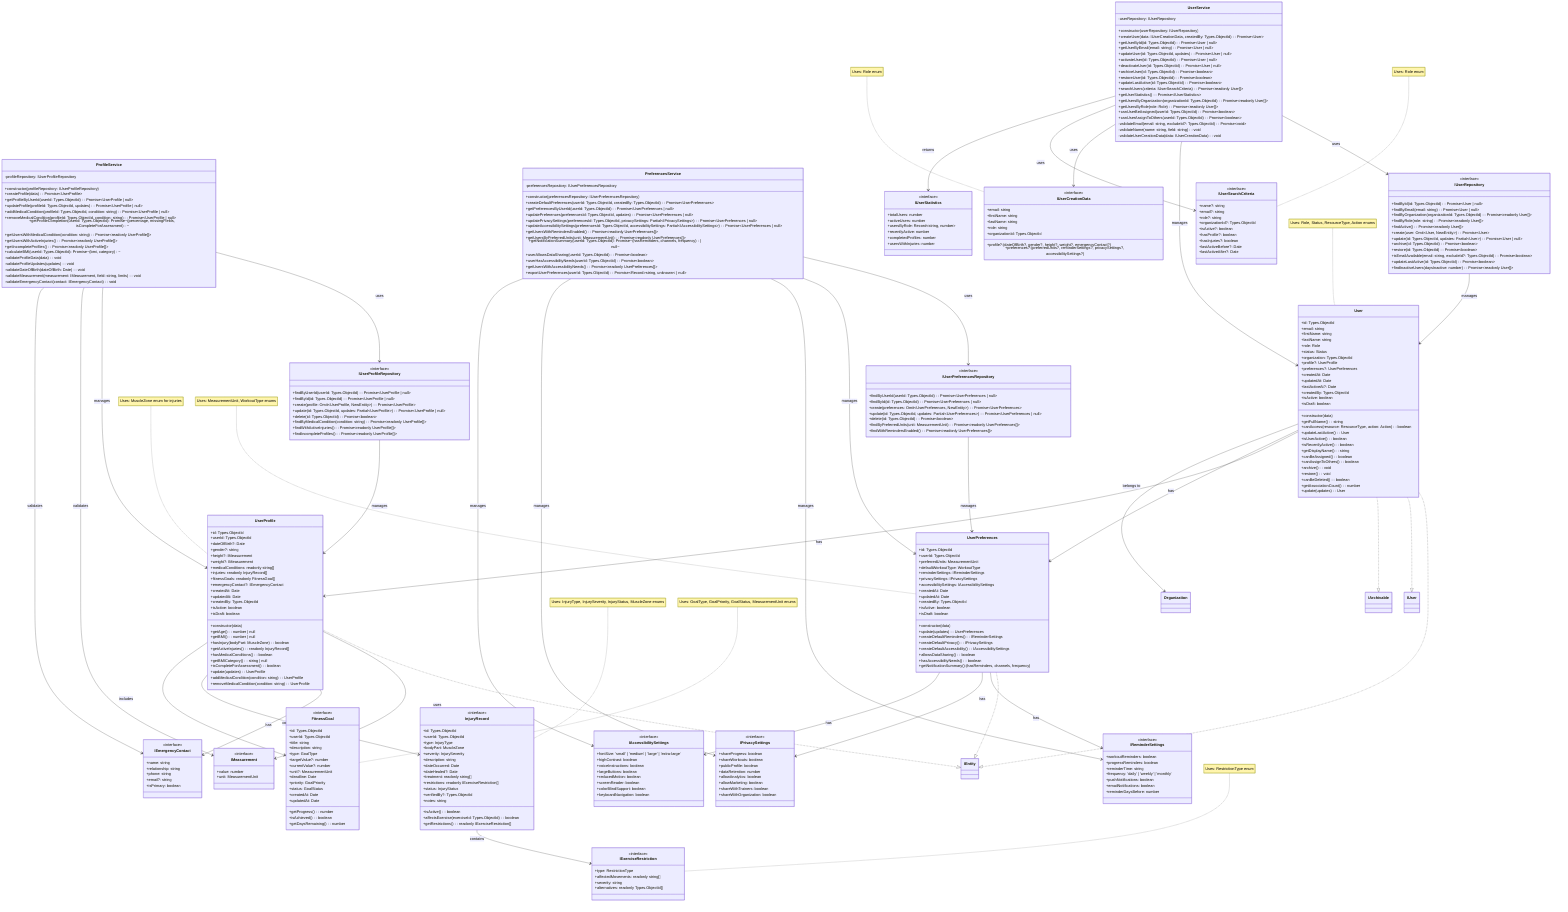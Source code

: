 classDiagram
    %% ===== USER ENTITY =====
    class User {
        +id: Types.ObjectId
        +email: string
        +firstName: string
        +lastName: string
        +role: Role
        +status: Status
        +organization: Types.ObjectId
        +profile?: UserProfile
        +preferences?: UserPreferences
        +createdAt: Date
        +updatedAt: Date
        +lastActiveAt?: Date
        +createdBy: Types.ObjectId
        +isActive: boolean
        +isDraft: boolean
        +constructor(data)
        +getFullName(): string
        +canAccess(resource: ResourceType, action: Action): boolean
        +updateLastActive(): User
        +isUserActive(): boolean
        +isRecentlyActive(): boolean
        +getDisplayName(): string
        +canBeAssigned(): boolean
        +canAssignToOthers(): boolean
        +archive(): void
        +restore(): void
        +canBeDeleted(): boolean
        +getAssociationCount(): number
        +update(updates): User
    }

    %% ===== USER PROFILE ENTITY =====
    class UserProfile {
        +id: Types.ObjectId
        +userId: Types.ObjectId
        +dateOfBirth?: Date
        +gender?: string
        +height?: IMeasurement
        +weight?: IMeasurement
        +medicalConditions: readonly string[]
        +injuries: readonly InjuryRecord[]
        +fitnessGoals: readonly FitnessGoal[]
        +emergencyContact?: IEmergencyContact
        +createdAt: Date
        +updatedAt: Date
        +createdBy: Types.ObjectId
        +isActive: boolean
        +isDraft: boolean
        +constructor(data)
        +getAge(): number | null
        +getBMI(): number | null
        +hasInjury(bodyPart: MuscleZone): boolean
        +getActiveInjuries(): readonly InjuryRecord[]
        +hasMedicalConditions(): boolean
        +getBMICategory(): string | null
        +isCompleteForAssessment(): boolean
        +update(updates): UserProfile
        +addMedicalCondition(condition: string): UserProfile
        +removeMedicalCondition(condition: string): UserProfile
    }

    %% ===== USER PREFERENCES ENTITY =====
    class UserPreferences {
        +id: Types.ObjectId
        +userId: Types.ObjectId
        +preferredUnits: MeasurementUnit
        +defaultWorkoutType: WorkoutType
        +reminderSettings: IReminderSettings
        +privacySettings: IPrivacySettings
        +accessibilitySettings: IAccessibilitySettings
        +createdAt: Date
        +updatedAt: Date
        +createdBy: Types.ObjectId
        +isActive: boolean
        +isDraft: boolean
        +constructor(data)
        +update(updates): UserPreferences
        +createDefaultReminders(): IReminderSettings
        +createDefaultPrivacy(): IPrivacySettings
        +createDefaultAccessibility(): IAccessibilitySettings
        +allowsDataSharing(): boolean
        +hasAccessibilityNeeds(): boolean
        +getNotificationSummary(): (hasReminders, channels, frequency)
    }

    %% ===== USER SERVICE =====
    class UserService {
        -userRepository: IUserRepository
        +constructor(userRepository: IUserRepository)
        +createUser(data: IUserCreationData, createdBy: Types.ObjectId): Promise~User~
        +getUserById(id: Types.ObjectId): Promise~User | null~
        +getUserByEmail(email: string): Promise~User | null~
        +updateUser(id: Types.ObjectId, updates): Promise~User | null~
        +activateUser(id: Types.ObjectId): Promise~User | null~
        +deactivateUser(id: Types.ObjectId): Promise~User | null~
        +archiveUser(id: Types.ObjectId): Promise~boolean~
        +restoreUser(id: Types.ObjectId): Promise~boolean~
        +updateLastActive(id: Types.ObjectId): Promise~boolean~
        +searchUsers(criteria: IUserSearchCriteria): Promise~readonly User[]~
        +getUserStatistics(): Promise~IUserStatistics~
        +getUsersByOrganization(organizationId: Types.ObjectId): Promise~readonly User[]~
        +getUsersByRole(role: Role): Promise~readonly User[]~
        +canUserBeAssigned(userId: Types.ObjectId): Promise~boolean~
        +canUserAssignToOthers(userId: Types.ObjectId): Promise~boolean~
        -validateEmail(email: string, excludeId?: Types.ObjectId): Promise~void~
        -validateName(name: string, field: string): void
        -validateUserCreationData(data: IUserCreationData): void
    }

    %% ===== PROFILE SERVICE =====
    class ProfileService {
        -profileRepository: IUserProfileRepository
        +constructor(profileRepository: IUserProfileRepository)
        +createProfile(data): Promise~UserProfile~
        +getProfileByUserId(userId: Types.ObjectId): Promise~UserProfile | null~
        +updateProfile(profileId: Types.ObjectId, updates): Promise~UserProfile | null~
        +addMedicalCondition(profileId: Types.ObjectId, condition: string): Promise~UserProfile | null~
        +removeMedicalCondition(profileId: Types.ObjectId, condition: string): Promise~UserProfile | null~
        +getProfileCompletion(userId: Types.ObjectId): Promise~(percentage, missingFields, isCompleteForAssessment)~
        +getUsersWithMedicalCondition(condition: string): Promise~readonly UserProfile[]~
        +getUsersWithActiveInjuries(): Promise~readonly UserProfile[]~
        +getIncompleteProfiles(): Promise~readonly UserProfile[]~
        +calculateBMI(userId: Types.ObjectId): Promise~(bmi, category)~
        -validateProfileData(data): void
        -validateProfileUpdates(updates): void
        -validateDateOfBirth(dateOfBirth: Date): void
        -validateMeasurement(measurement: IMeasurement, field: string, limits): void
        -validateEmergencyContact(contact: IEmergencyContact): void
    }

    %% ===== PREFERENCES SERVICE =====
    class PreferencesService {
        -preferencesRepository: IUserPreferencesRepository
        +constructor(preferencesRepository: IUserPreferencesRepository)
        +createDefaultPreferences(userId: Types.ObjectId, createdBy: Types.ObjectId): Promise~UserPreferences~
        +getPreferencesByUserId(userId: Types.ObjectId): Promise~UserPreferences | null~
        +updatePreferences(preferencesId: Types.ObjectId, updates): Promise~UserPreferences | null~
        +updatePrivacySettings(preferencesId: Types.ObjectId, privacySettings: Partial~IPrivacySettings~): Promise~UserPreferences | null~
        +updateAccessibilitySettings(preferencesId: Types.ObjectId, accessibilitySettings: Partial~IAccessibilitySettings~): Promise~UserPreferences | null~
        +getUsersWithRemindersEnabled(): Promise~readonly UserPreferences[]~
        +getUsersByPreferredUnits(unit: MeasurementUnit): Promise~readonly UserPreferences[]~
        +getNotificationSummary(userId: Types.ObjectId): Promise~(hasReminders, channels, frequency) | null~
        +userAllowsDataSharing(userId: Types.ObjectId): Promise~boolean~
        +userHasAccessibilityNeeds(userId: Types.ObjectId): Promise~boolean~
        +getUsersWithAccessibilityNeeds(): Promise~readonly UserPreferences[]~
        +exportUserPreferences(userId: Types.ObjectId): Promise~Record~string, unknown~ | null~
    }

    %% ===== REPOSITORY INTERFACES =====
    class IUserRepository {
        <<interface>>
        +findById(id: Types.ObjectId): Promise~User | null~
        +findByEmail(email: string): Promise~User | null~
        +findByOrganization(organizationId: Types.ObjectId): Promise~readonly User[]~
        +findByRole(role: string): Promise~readonly User[]~
        +findActive(): Promise~readonly User[]~
        +create(user: Omit~User, NewEntity~): Promise~User~
        +update(id: Types.ObjectId, updates: Partial~User~): Promise~User | null~
        +archive(id: Types.ObjectId): Promise~boolean~
        +restore(id: Types.ObjectId): Promise~boolean~
        +isEmailAvailable(email: string, excludeId?: Types.ObjectId): Promise~boolean~
        +updateLastActive(id: Types.ObjectId): Promise~boolean~
        +findInactiveUsers(daysInactive: number): Promise~readonly User[]~
    }

    class IUserProfileRepository {
        <<interface>>
        +findByUserId(userId: Types.ObjectId): Promise~UserProfile | null~
        +findById(id: Types.ObjectId): Promise~UserProfile | null~
        +create(profile: Omit~UserProfile, NewEntity~): Promise~UserProfile~
        +update(id: Types.ObjectId, updates: Partial~UserProfile~): Promise~UserProfile | null~
        +delete(id: Types.ObjectId): Promise~boolean~
        +findByMedicalCondition(condition: string): Promise~readonly UserProfile[]~
        +findWithActiveInjuries(): Promise~readonly UserProfile[]~
        +findIncompleteProfiles(): Promise~readonly UserProfile[]~
    }

    class IUserPreferencesRepository {
        <<interface>>
        +findByUserId(userId: Types.ObjectId): Promise~UserPreferences | null~
        +findById(id: Types.ObjectId): Promise~UserPreferences | null~
        +create(preferences: Omit~UserPreferences, NewEntity~): Promise~UserPreferences~
        +update(id: Types.ObjectId, updates: Partial~UserPreferences~): Promise~UserPreferences | null~
        +delete(id: Types.ObjectId): Promise~boolean~
        +findByPreferredUnits(unit: MeasurementUnit): Promise~readonly UserPreferences[]~
        +findWithRemindersEnabled(): Promise~readonly UserPreferences[]~
    }

    %% ===== DATA STRUCTURES & INTERFACES =====
    class IMeasurement {
        <<interface>>
        +value: number
        +unit: MeasurementUnit
    }

    class IEmergencyContact {
        <<interface>>
        +name: string
        +relationship: string
        +phone: string
        +email?: string
        +isPrimary: boolean
    }

    class IReminderSettings {
        <<interface>>
        +workoutReminders: boolean
        +progressReminders: boolean
        +reminderTime: string
        +frequency: 'daily' | 'weekly' | 'monthly'
        +pushNotifications: boolean
        +emailNotifications: boolean
        +reminderDaysBefore: number
    }

    class IPrivacySettings {
        <<interface>>
        +shareProgress: boolean
        +shareWorkouts: boolean
        +publicProfile: boolean
        +dataRetention: number
        +allowAnalytics: boolean
        +allowMarketing: boolean
        +shareWithTrainers: boolean
        +shareWithOrganization: boolean
    }

    class IAccessibilitySettings {
        <<interface>>
        +fontSize: 'small' | 'medium' | 'large' | 'extra-large'
        +highContrast: boolean
        +voiceInstructions: boolean
        +largeButtons: boolean
        +reducedMotion: boolean
        +screenReader: boolean
        +colorBlindSupport: boolean
        +keyboardNavigation: boolean
    }

    %% ===== INJURY & HEALTH RELATED =====
    class InjuryRecord {
        <<interface>>
        +id: Types.ObjectId
        +userId: Types.ObjectId
        +type: InjuryType
        +bodyPart: MuscleZone
        +severity: InjurySeverity
        +description: string
        +dateOccurred: Date
        +dateHealed?: Date
        +treatment: readonly string[]
        +restrictions: readonly IExerciseRestriction[]
        +status: InjuryStatus
        +verifiedBy?: Types.ObjectId
        +notes: string
        +isActive(): boolean
        +affectsExercise(exerciseId: Types.ObjectId): boolean
        +getRestrictions(): readonly IExerciseRestriction[]
    }

    class IExerciseRestriction {
        <<interface>>
        +type: RestrictionType
        +affectedMovements: readonly string[]
        +severity: string
        +alternatives: readonly Types.ObjectId[]
    }

    class FitnessGoal {
        <<interface>>
        +id: Types.ObjectId
        +userId: Types.ObjectId
        +title: string
        +description: string
        +type: GoalType
        +targetValue?: number
        +currentValue?: number
        +unit?: MeasurementUnit
        +deadline: Date
        +priority: GoalPriority
        +status: GoalStatus
        +createdAt: Date
        +updatedAt: Date
        +getProgress(): number
        +isAchieved(): boolean
        +getDaysRemaining(): number
    }

    %% ===== DATA TRANSFER OBJECTS =====
    class IUserCreationData {
        <<interface>>
        +email: string
        +firstName: string
        +lastName: string
        +role: string
        +organizationId: Types.ObjectId
        +profile?: (dateOfBirth?, gender?, height?, weight?, emergencyContact?)
        +preferences?: (preferredUnits?, reminderSettings?, privacySettings?, accessibilitySettings?)
    }

    class IUserSearchCriteria {
        <<interface>>
        +name?: string
        +email?: string
        +role?: string
        +organizationId?: Types.ObjectId
        +isActive?: boolean
        +hasProfile?: boolean
        +hasInjuries?: boolean
        +lastActiveBefore?: Date
        +lastActiveAfter?: Date
    }

    class IUserStatistics {
        <<interface>>
        +totalUsers: number
        +activeUsers: number
        +usersByRole: Record~string, number~
        +recentlyActive: number
        +completedProfiles: number
        +usersWithInjuries: number
    }

    %% ===== RELATIONSHIPS =====
    User ..|> IEntity
    User ..|> IUser
    User ..|> IArchivable
    User --> UserProfile : has
    User --> UserPreferences : has
    User --> Organization : belongs to

    UserProfile ..|> IEntity
    UserProfile --> IMeasurement : uses
    UserProfile --> IEmergencyContact : has
    UserProfile --> InjuryRecord : contains
    UserProfile --> FitnessGoal : includes

    UserPreferences ..|> IEntity
    UserPreferences --> IReminderSettings : has
    UserPreferences --> IPrivacySettings : has
    UserPreferences --> IAccessibilitySettings : has

    UserService --> IUserRepository : uses
    UserService --> User : manages
    UserService --> IUserCreationData : uses
    UserService --> IUserSearchCriteria : uses
    UserService --> IUserStatistics : returns

    ProfileService --> IUserProfileRepository : uses
    ProfileService --> UserProfile : manages
    ProfileService --> IMeasurement : validates
    ProfileService --> IEmergencyContact : validates

    PreferencesService --> IUserPreferencesRepository : uses
    PreferencesService --> UserPreferences : manages
    PreferencesService --> IReminderSettings : manages
    PreferencesService --> IPrivacySettings : manages
    PreferencesService --> IAccessibilitySettings : manages

    IUserRepository --> User : manages
    IUserProfileRepository --> UserProfile : manages
    IUserPreferencesRepository --> UserPreferences : manages

    InjuryRecord --> IExerciseRestriction : contains

    %% ===== ENUM USAGE NOTES =====
    note for User "Uses: Role, Status, ResourceType, Action enums"
    note for UserProfile "Uses: MuscleZone enum for injuries"
    note for UserPreferences "Uses: MeasurementUnit, WorkoutType enums"
    note for InjuryRecord "Uses: InjuryType, InjurySeverity, InjuryStatus, MuscleZone enums"
    note for IExerciseRestriction "Uses: RestrictionType enum"
    note for FitnessGoal "Uses: GoalType, GoalPriority, GoalStatus, MeasurementUnit enums"
    note for IUserCreationData "Uses: Role enum"
    note for IUserSearchCriteria "Uses: Role enum"